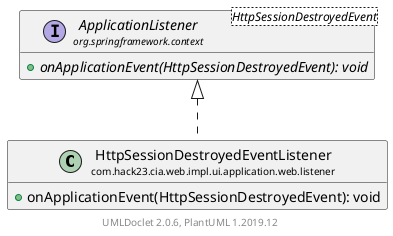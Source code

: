 @startuml
    set namespaceSeparator none
    hide empty fields
    hide empty methods

    class "<size:14>HttpSessionDestroyedEventListener\n<size:10>com.hack23.cia.web.impl.ui.application.web.listener" as com.hack23.cia.web.impl.ui.application.web.listener.HttpSessionDestroyedEventListener [[HttpSessionDestroyedEventListener.html]] {
        +onApplicationEvent(HttpSessionDestroyedEvent): void
    }

    interface "<size:14>ApplicationListener\n<size:10>org.springframework.context" as org.springframework.context.ApplicationListener<HttpSessionDestroyedEvent> {
        {abstract} +onApplicationEvent(HttpSessionDestroyedEvent): void
    }

    org.springframework.context.ApplicationListener <|.. com.hack23.cia.web.impl.ui.application.web.listener.HttpSessionDestroyedEventListener

    center footer UMLDoclet 2.0.6, PlantUML 1.2019.12
@enduml
